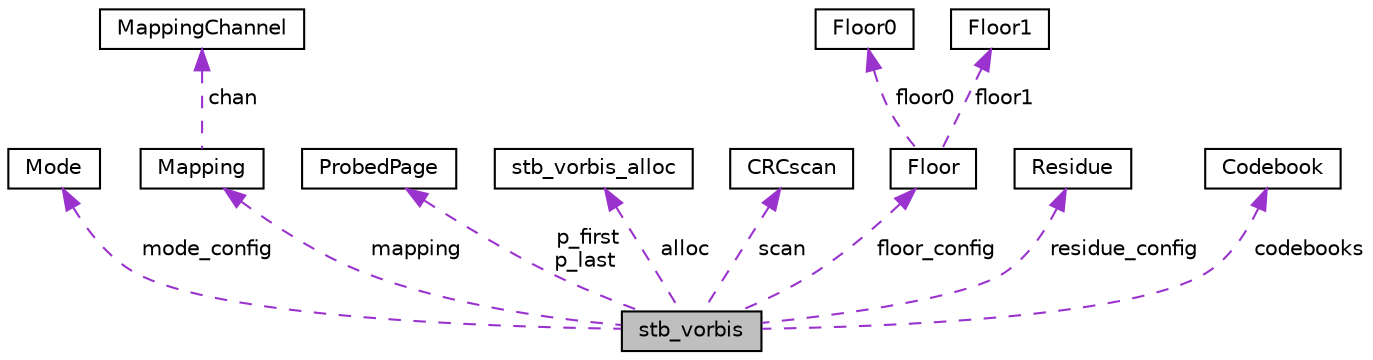 digraph "stb_vorbis"
{
 // LATEX_PDF_SIZE
  edge [fontname="Helvetica",fontsize="10",labelfontname="Helvetica",labelfontsize="10"];
  node [fontname="Helvetica",fontsize="10",shape=record];
  Node1 [label="stb_vorbis",height=0.2,width=0.4,color="black", fillcolor="grey75", style="filled", fontcolor="black",tooltip=" "];
  Node2 -> Node1 [dir="back",color="darkorchid3",fontsize="10",style="dashed",label=" mode_config" ,fontname="Helvetica"];
  Node2 [label="Mode",height=0.2,width=0.4,color="black", fillcolor="white", style="filled",URL="$structMode.html",tooltip=" "];
  Node3 -> Node1 [dir="back",color="darkorchid3",fontsize="10",style="dashed",label=" mapping" ,fontname="Helvetica"];
  Node3 [label="Mapping",height=0.2,width=0.4,color="black", fillcolor="white", style="filled",URL="$structMapping.html",tooltip=" "];
  Node4 -> Node3 [dir="back",color="darkorchid3",fontsize="10",style="dashed",label=" chan" ,fontname="Helvetica"];
  Node4 [label="MappingChannel",height=0.2,width=0.4,color="black", fillcolor="white", style="filled",URL="$structMappingChannel.html",tooltip=" "];
  Node5 -> Node1 [dir="back",color="darkorchid3",fontsize="10",style="dashed",label=" p_first\np_last" ,fontname="Helvetica"];
  Node5 [label="ProbedPage",height=0.2,width=0.4,color="black", fillcolor="white", style="filled",URL="$structProbedPage.html",tooltip=" "];
  Node6 -> Node1 [dir="back",color="darkorchid3",fontsize="10",style="dashed",label=" alloc" ,fontname="Helvetica"];
  Node6 [label="stb_vorbis_alloc",height=0.2,width=0.4,color="black", fillcolor="white", style="filled",URL="$structstb__vorbis__alloc.html",tooltip=" "];
  Node7 -> Node1 [dir="back",color="darkorchid3",fontsize="10",style="dashed",label=" scan" ,fontname="Helvetica"];
  Node7 [label="CRCscan",height=0.2,width=0.4,color="black", fillcolor="white", style="filled",URL="$structCRCscan.html",tooltip=" "];
  Node8 -> Node1 [dir="back",color="darkorchid3",fontsize="10",style="dashed",label=" floor_config" ,fontname="Helvetica"];
  Node8 [label="Floor",height=0.2,width=0.4,color="black", fillcolor="white", style="filled",URL="$unionFloor.html",tooltip=" "];
  Node9 -> Node8 [dir="back",color="darkorchid3",fontsize="10",style="dashed",label=" floor0" ,fontname="Helvetica"];
  Node9 [label="Floor0",height=0.2,width=0.4,color="black", fillcolor="white", style="filled",URL="$structFloor0.html",tooltip=" "];
  Node10 -> Node8 [dir="back",color="darkorchid3",fontsize="10",style="dashed",label=" floor1" ,fontname="Helvetica"];
  Node10 [label="Floor1",height=0.2,width=0.4,color="black", fillcolor="white", style="filled",URL="$structFloor1.html",tooltip=" "];
  Node11 -> Node1 [dir="back",color="darkorchid3",fontsize="10",style="dashed",label=" residue_config" ,fontname="Helvetica"];
  Node11 [label="Residue",height=0.2,width=0.4,color="black", fillcolor="white", style="filled",URL="$structResidue.html",tooltip=" "];
  Node12 -> Node1 [dir="back",color="darkorchid3",fontsize="10",style="dashed",label=" codebooks" ,fontname="Helvetica"];
  Node12 [label="Codebook",height=0.2,width=0.4,color="black", fillcolor="white", style="filled",URL="$structCodebook.html",tooltip=" "];
}
